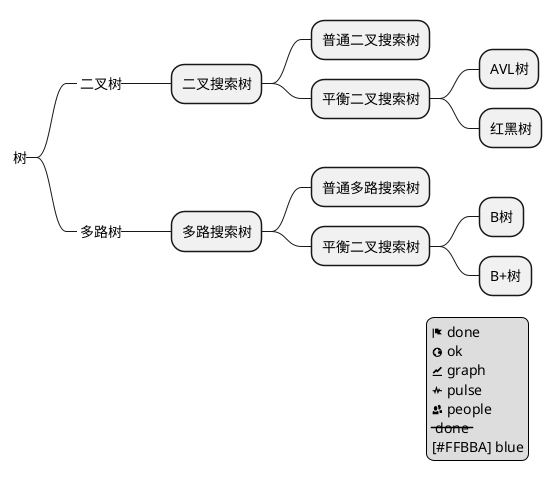@startmindmap
*_ 树
**_ 二叉树
*** 二叉搜索树
**** 普通二叉搜索树
**** 平衡二叉搜索树
***** AVL树
***** 红黑树
**_ 多路树
*** 多路搜索树
**** 普通多路搜索树
**** 平衡二叉搜索树
***** B树
***** B+树

legend right
<&flag> done
<&globe> ok
<&graph> graph
<&pulse> pulse
<&people> people
<s> done </s>
[#FFBBA] blue
endlegend
@endmindmap